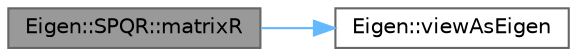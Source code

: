 digraph "Eigen::SPQR::matrixR"
{
 // LATEX_PDF_SIZE
  bgcolor="transparent";
  edge [fontname=Helvetica,fontsize=10,labelfontname=Helvetica,labelfontsize=10];
  node [fontname=Helvetica,fontsize=10,shape=box,height=0.2,width=0.4];
  rankdir="LR";
  Node1 [id="Node000001",label="Eigen::SPQR::matrixR",height=0.2,width=0.4,color="gray40", fillcolor="grey60", style="filled", fontcolor="black",tooltip=" "];
  Node1 -> Node2 [id="edge2_Node000001_Node000002",color="steelblue1",style="solid",tooltip=" "];
  Node2 [id="Node000002",label="Eigen::viewAsEigen",height=0.2,width=0.4,color="grey40", fillcolor="white", style="filled",URL="$namespace_eigen.html#af13cf1742b9a7a03703e8e5393bb6f86",tooltip=" "];
}
